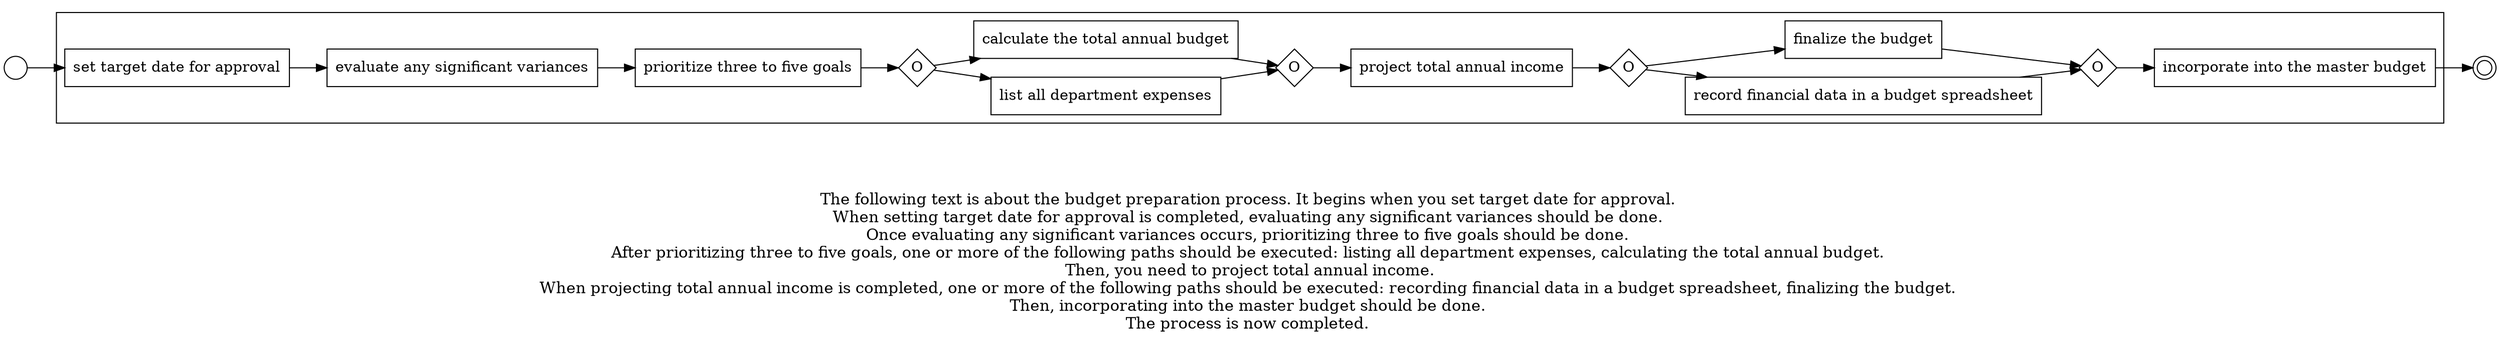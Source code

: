 digraph budget_preparation_process_82 {
	graph [rankdir=LR]
	START_NODE [label="" shape=circle width=0.3]
	subgraph CLUSTER_0 {
		"set target date for approval" [shape=box]
		"evaluate any significant variances" [shape=box]
		"set target date for approval" -> "evaluate any significant variances"
		"prioritize three to five goals" [shape=box]
		"evaluate any significant variances" -> "prioritize three to five goals"
		"OR_SPLIT--4. Projected expenses_DSVY" [label=O fixedsize=true shape=diamond width=0.5]
		"prioritize three to five goals" -> "OR_SPLIT--4. Projected expenses_DSVY"
		"list all department expenses" [shape=box]
		"OR_SPLIT--4. Projected expenses_DSVY" -> "list all department expenses"
		"calculate the total annual budget" [shape=box]
		"OR_SPLIT--4. Projected expenses_DSVY" -> "calculate the total annual budget"
		"OR_JOIN--4. Projected expenses_DSVY" [label=O fixedsize=true shape=diamond width=0.5]
		"list all department expenses" -> "OR_JOIN--4. Projected expenses_DSVY"
		"calculate the total annual budget" -> "OR_JOIN--4. Projected expenses_DSVY"
		"project total annual income" [shape=box]
		"OR_JOIN--4. Projected expenses_DSVY" -> "project total annual income"
		"OR_SPLIT--6. Putting it all together_APGJ" [label=O fixedsize=true shape=diamond width=0.5]
		"project total annual income" -> "OR_SPLIT--6. Putting it all together_APGJ"
		"record financial data in a budget spreadsheet" [shape=box]
		"OR_SPLIT--6. Putting it all together_APGJ" -> "record financial data in a budget spreadsheet"
		"finalize the budget" [shape=box]
		"OR_SPLIT--6. Putting it all together_APGJ" -> "finalize the budget"
		"OR_JOIN--6. Putting it all together_APGJ" [label=O fixedsize=true shape=diamond width=0.5]
		"record financial data in a budget spreadsheet" -> "OR_JOIN--6. Putting it all together_APGJ"
		"finalize the budget" -> "OR_JOIN--6. Putting it all together_APGJ"
		"incorporate into the master budget" [shape=box]
		"OR_JOIN--6. Putting it all together_APGJ" -> "incorporate into the master budget"
	}
	START_NODE -> "set target date for approval"
	END_NODE [label="" shape=doublecircle width=0.2]
	"incorporate into the master budget" -> END_NODE
	fontsize=15 label="\n\n
The following text is about the budget preparation process. It begins when you set target date for approval. 
When setting target date for approval is completed, evaluating any significant variances should be done. 
Once evaluating any significant variances occurs, prioritizing three to five goals should be done. 
After prioritizing three to five goals, one or more of the following paths should be executed: listing all department expenses, calculating the total annual budget. 
Then, you need to project total annual income.
When projecting total annual income is completed, one or more of the following paths should be executed: recording financial data in a budget spreadsheet, finalizing the budget. 
Then, incorporating into the master budget should be done. 
The process is now completed. 
"
}
